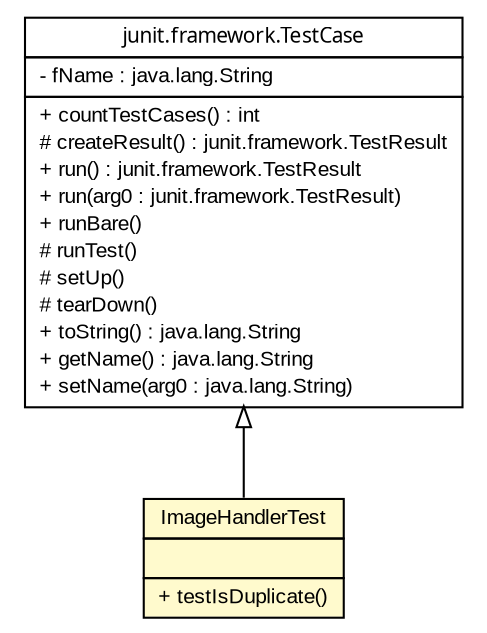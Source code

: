 #!/usr/local/bin/dot
#
# Class diagram 
# Generated by UMLGraph version 5.2 (http://www.umlgraph.org/)
#

digraph G {
	edge [fontname="arial",fontsize=10,labelfontname="arial",labelfontsize=10];
	node [fontname="arial",fontsize=10,shape=plaintext];
	nodesep=0.25;
	ranksep=0.5;
	// tud.iir.multimedia.test.ImageHandlerTest
	c47074 [label=<<table title="tud.iir.multimedia.test.ImageHandlerTest" border="0" cellborder="1" cellspacing="0" cellpadding="2" port="p" bgcolor="lemonChiffon" href="./ImageHandlerTest.html">
		<tr><td><table border="0" cellspacing="0" cellpadding="1">
<tr><td align="center" balign="center"> ImageHandlerTest </td></tr>
		</table></td></tr>
		<tr><td><table border="0" cellspacing="0" cellpadding="1">
<tr><td align="left" balign="left">  </td></tr>
		</table></td></tr>
		<tr><td><table border="0" cellspacing="0" cellpadding="1">
<tr><td align="left" balign="left"> + testIsDuplicate() </td></tr>
		</table></td></tr>
		</table>>, fontname="arial", fontcolor="black", fontsize=10.0];
	//tud.iir.multimedia.test.ImageHandlerTest extends junit.framework.TestCase
	c47126:p -> c47074:p [dir=back,arrowtail=empty];
	// junit.framework.TestCase
	c47126 [label=<<table title="junit.framework.TestCase" border="0" cellborder="1" cellspacing="0" cellpadding="2" port="p" href="http://java.sun.com/j2se/1.4.2/docs/api/junit/framework/TestCase.html">
		<tr><td><table border="0" cellspacing="0" cellpadding="1">
<tr><td align="center" balign="center"><font face="ariali"> junit.framework.TestCase </font></td></tr>
		</table></td></tr>
		<tr><td><table border="0" cellspacing="0" cellpadding="1">
<tr><td align="left" balign="left"> - fName : java.lang.String </td></tr>
		</table></td></tr>
		<tr><td><table border="0" cellspacing="0" cellpadding="1">
<tr><td align="left" balign="left"> + countTestCases() : int </td></tr>
<tr><td align="left" balign="left"> # createResult() : junit.framework.TestResult </td></tr>
<tr><td align="left" balign="left"> + run() : junit.framework.TestResult </td></tr>
<tr><td align="left" balign="left"> + run(arg0 : junit.framework.TestResult) </td></tr>
<tr><td align="left" balign="left"> + runBare() </td></tr>
<tr><td align="left" balign="left"> # runTest() </td></tr>
<tr><td align="left" balign="left"> # setUp() </td></tr>
<tr><td align="left" balign="left"> # tearDown() </td></tr>
<tr><td align="left" balign="left"> + toString() : java.lang.String </td></tr>
<tr><td align="left" balign="left"> + getName() : java.lang.String </td></tr>
<tr><td align="left" balign="left"> + setName(arg0 : java.lang.String) </td></tr>
		</table></td></tr>
		</table>>, fontname="arial", fontcolor="black", fontsize=10.0];
}

